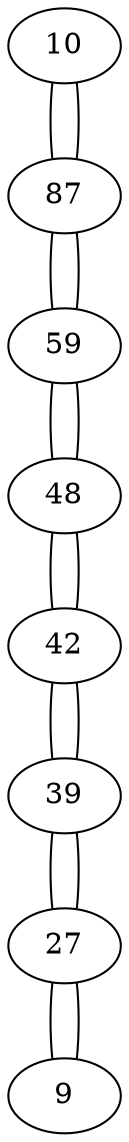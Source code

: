 graph {
	10 [label=10]
	10 -- 87
	87 [label=87]
	87 -- 10
	87 -- 59
	59 [label=59]
	59 -- 87
	59 -- 48
	48 [label=48]
	48 -- 59
	48 -- 42
	42 [label=42]
	42 -- 48
	42 -- 39
	39 [label=39]
	39 -- 42
	39 -- 27
	27 [label=27]
	27 -- 39
	27 -- 9
	9 [label=9]
	9 -- 27
}
